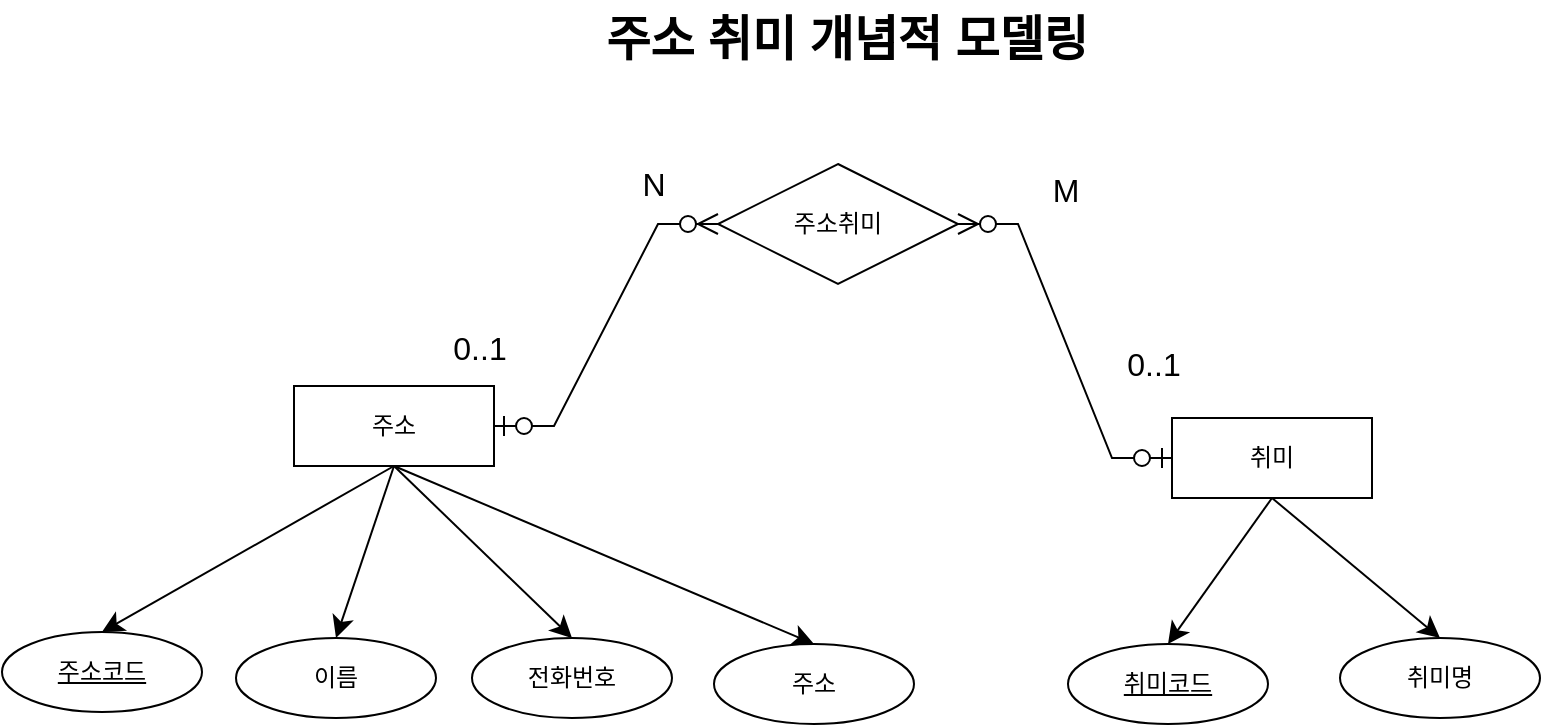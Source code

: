 <mxfile version="23.1.7" type="device">
  <diagram name="페이지-1" id="HQ6lOEb1gVAZWUSmywNm">
    <mxGraphModel dx="2299" dy="1105" grid="0" gridSize="10" guides="1" tooltips="1" connect="1" arrows="1" fold="1" page="0" pageScale="1" pageWidth="827" pageHeight="1169" math="0" shadow="0">
      <root>
        <mxCell id="0" />
        <mxCell id="1" parent="0" />
        <mxCell id="0-FjZTXqyDTafVE_leDO-9" style="edgeStyle=none;curved=1;rounded=0;orthogonalLoop=1;jettySize=auto;html=1;exitX=0.5;exitY=1;exitDx=0;exitDy=0;entryX=0.5;entryY=0;entryDx=0;entryDy=0;fontSize=12;startSize=8;endSize=8;" edge="1" parent="1" source="0-FjZTXqyDTafVE_leDO-1" target="0-FjZTXqyDTafVE_leDO-4">
          <mxGeometry relative="1" as="geometry" />
        </mxCell>
        <mxCell id="0-FjZTXqyDTafVE_leDO-10" style="edgeStyle=none;curved=1;rounded=0;orthogonalLoop=1;jettySize=auto;html=1;exitX=0.5;exitY=1;exitDx=0;exitDy=0;entryX=0.5;entryY=0;entryDx=0;entryDy=0;fontSize=12;startSize=8;endSize=8;" edge="1" parent="1" source="0-FjZTXqyDTafVE_leDO-1" target="0-FjZTXqyDTafVE_leDO-6">
          <mxGeometry relative="1" as="geometry" />
        </mxCell>
        <mxCell id="0-FjZTXqyDTafVE_leDO-11" style="edgeStyle=none;curved=1;rounded=0;orthogonalLoop=1;jettySize=auto;html=1;exitX=0.5;exitY=1;exitDx=0;exitDy=0;entryX=0.5;entryY=0;entryDx=0;entryDy=0;fontSize=12;startSize=8;endSize=8;" edge="1" parent="1" source="0-FjZTXqyDTafVE_leDO-1" target="0-FjZTXqyDTafVE_leDO-7">
          <mxGeometry relative="1" as="geometry" />
        </mxCell>
        <mxCell id="0-FjZTXqyDTafVE_leDO-12" style="edgeStyle=none;curved=1;rounded=0;orthogonalLoop=1;jettySize=auto;html=1;exitX=0.5;exitY=1;exitDx=0;exitDy=0;entryX=0.5;entryY=0;entryDx=0;entryDy=0;fontSize=12;startSize=8;endSize=8;" edge="1" parent="1" source="0-FjZTXqyDTafVE_leDO-1" target="0-FjZTXqyDTafVE_leDO-8">
          <mxGeometry relative="1" as="geometry" />
        </mxCell>
        <mxCell id="0-FjZTXqyDTafVE_leDO-1" value="주소" style="whiteSpace=wrap;html=1;align=center;" vertex="1" parent="1">
          <mxGeometry x="-351" y="90" width="100" height="40" as="geometry" />
        </mxCell>
        <mxCell id="0-FjZTXqyDTafVE_leDO-16" style="edgeStyle=none;curved=1;rounded=0;orthogonalLoop=1;jettySize=auto;html=1;exitX=0.5;exitY=1;exitDx=0;exitDy=0;entryX=0.5;entryY=0;entryDx=0;entryDy=0;fontSize=12;startSize=8;endSize=8;" edge="1" parent="1" source="0-FjZTXqyDTafVE_leDO-2" target="0-FjZTXqyDTafVE_leDO-5">
          <mxGeometry relative="1" as="geometry" />
        </mxCell>
        <mxCell id="0-FjZTXqyDTafVE_leDO-17" style="edgeStyle=none;curved=1;rounded=0;orthogonalLoop=1;jettySize=auto;html=1;exitX=0.5;exitY=1;exitDx=0;exitDy=0;entryX=0.5;entryY=0;entryDx=0;entryDy=0;fontSize=12;startSize=8;endSize=8;" edge="1" parent="1" source="0-FjZTXqyDTafVE_leDO-2" target="0-FjZTXqyDTafVE_leDO-15">
          <mxGeometry relative="1" as="geometry" />
        </mxCell>
        <mxCell id="0-FjZTXqyDTafVE_leDO-2" value="취미" style="whiteSpace=wrap;html=1;align=center;" vertex="1" parent="1">
          <mxGeometry x="88" y="106" width="100" height="40" as="geometry" />
        </mxCell>
        <mxCell id="0-FjZTXqyDTafVE_leDO-3" value="주소취미" style="shape=rhombus;perimeter=rhombusPerimeter;whiteSpace=wrap;html=1;align=center;" vertex="1" parent="1">
          <mxGeometry x="-139" y="-21" width="120" height="60" as="geometry" />
        </mxCell>
        <mxCell id="0-FjZTXqyDTafVE_leDO-4" value="주소코드" style="ellipse;whiteSpace=wrap;html=1;align=center;fontStyle=4;" vertex="1" parent="1">
          <mxGeometry x="-497" y="213" width="100" height="40" as="geometry" />
        </mxCell>
        <mxCell id="0-FjZTXqyDTafVE_leDO-5" value="취미코드" style="ellipse;whiteSpace=wrap;html=1;align=center;fontStyle=4;" vertex="1" parent="1">
          <mxGeometry x="36" y="219" width="100" height="40" as="geometry" />
        </mxCell>
        <mxCell id="0-FjZTXqyDTafVE_leDO-6" value="이름" style="ellipse;whiteSpace=wrap;html=1;align=center;" vertex="1" parent="1">
          <mxGeometry x="-380" y="216" width="100" height="40" as="geometry" />
        </mxCell>
        <mxCell id="0-FjZTXqyDTafVE_leDO-7" value="전화번호" style="ellipse;whiteSpace=wrap;html=1;align=center;" vertex="1" parent="1">
          <mxGeometry x="-262" y="216" width="100" height="40" as="geometry" />
        </mxCell>
        <mxCell id="0-FjZTXqyDTafVE_leDO-8" value="주소" style="ellipse;whiteSpace=wrap;html=1;align=center;" vertex="1" parent="1">
          <mxGeometry x="-141" y="219" width="100" height="40" as="geometry" />
        </mxCell>
        <mxCell id="0-FjZTXqyDTafVE_leDO-15" value="취미명" style="ellipse;whiteSpace=wrap;html=1;align=center;" vertex="1" parent="1">
          <mxGeometry x="172" y="216" width="100" height="40" as="geometry" />
        </mxCell>
        <mxCell id="0-FjZTXqyDTafVE_leDO-24" value="" style="edgeStyle=entityRelationEdgeStyle;fontSize=12;html=1;endArrow=ERzeroToMany;startArrow=ERzeroToOne;rounded=0;startSize=8;endSize=8;exitX=1;exitY=0.5;exitDx=0;exitDy=0;entryX=0;entryY=0.5;entryDx=0;entryDy=0;" edge="1" parent="1" source="0-FjZTXqyDTafVE_leDO-1" target="0-FjZTXqyDTafVE_leDO-3">
          <mxGeometry width="100" height="100" relative="1" as="geometry">
            <mxPoint x="-156" y="160" as="sourcePoint" />
            <mxPoint x="-56" y="60" as="targetPoint" />
          </mxGeometry>
        </mxCell>
        <mxCell id="0-FjZTXqyDTafVE_leDO-25" value="" style="edgeStyle=entityRelationEdgeStyle;fontSize=12;html=1;endArrow=ERzeroToMany;startArrow=ERzeroToOne;rounded=0;startSize=8;endSize=8;exitX=0;exitY=0.5;exitDx=0;exitDy=0;entryX=1;entryY=0.5;entryDx=0;entryDy=0;" edge="1" parent="1" source="0-FjZTXqyDTafVE_leDO-2" target="0-FjZTXqyDTafVE_leDO-3">
          <mxGeometry width="100" height="100" relative="1" as="geometry">
            <mxPoint x="-76" y="136" as="sourcePoint" />
            <mxPoint x="36" y="35" as="targetPoint" />
          </mxGeometry>
        </mxCell>
        <mxCell id="0-FjZTXqyDTafVE_leDO-26" value="주소 취미 개념적 모델링" style="text;strokeColor=none;fillColor=none;html=1;fontSize=24;fontStyle=1;verticalAlign=middle;align=center;" vertex="1" parent="1">
          <mxGeometry x="-125" y="-103" width="100" height="40" as="geometry" />
        </mxCell>
        <mxCell id="0-FjZTXqyDTafVE_leDO-28" value="0..1" style="text;html=1;align=center;verticalAlign=middle;whiteSpace=wrap;rounded=0;fontSize=16;" vertex="1" parent="1">
          <mxGeometry x="-288" y="56" width="60" height="30" as="geometry" />
        </mxCell>
        <mxCell id="0-FjZTXqyDTafVE_leDO-29" value="N" style="text;html=1;align=center;verticalAlign=middle;whiteSpace=wrap;rounded=0;fontSize=16;" vertex="1" parent="1">
          <mxGeometry x="-201" y="-26" width="60" height="30" as="geometry" />
        </mxCell>
        <mxCell id="0-FjZTXqyDTafVE_leDO-30" value="M" style="text;html=1;align=center;verticalAlign=middle;whiteSpace=wrap;rounded=0;fontSize=16;" vertex="1" parent="1">
          <mxGeometry x="5" y="-23" width="60" height="30" as="geometry" />
        </mxCell>
        <mxCell id="0-FjZTXqyDTafVE_leDO-31" value="0..1" style="text;html=1;align=center;verticalAlign=middle;whiteSpace=wrap;rounded=0;fontSize=16;" vertex="1" parent="1">
          <mxGeometry x="49" y="64" width="60" height="30" as="geometry" />
        </mxCell>
      </root>
    </mxGraphModel>
  </diagram>
</mxfile>
